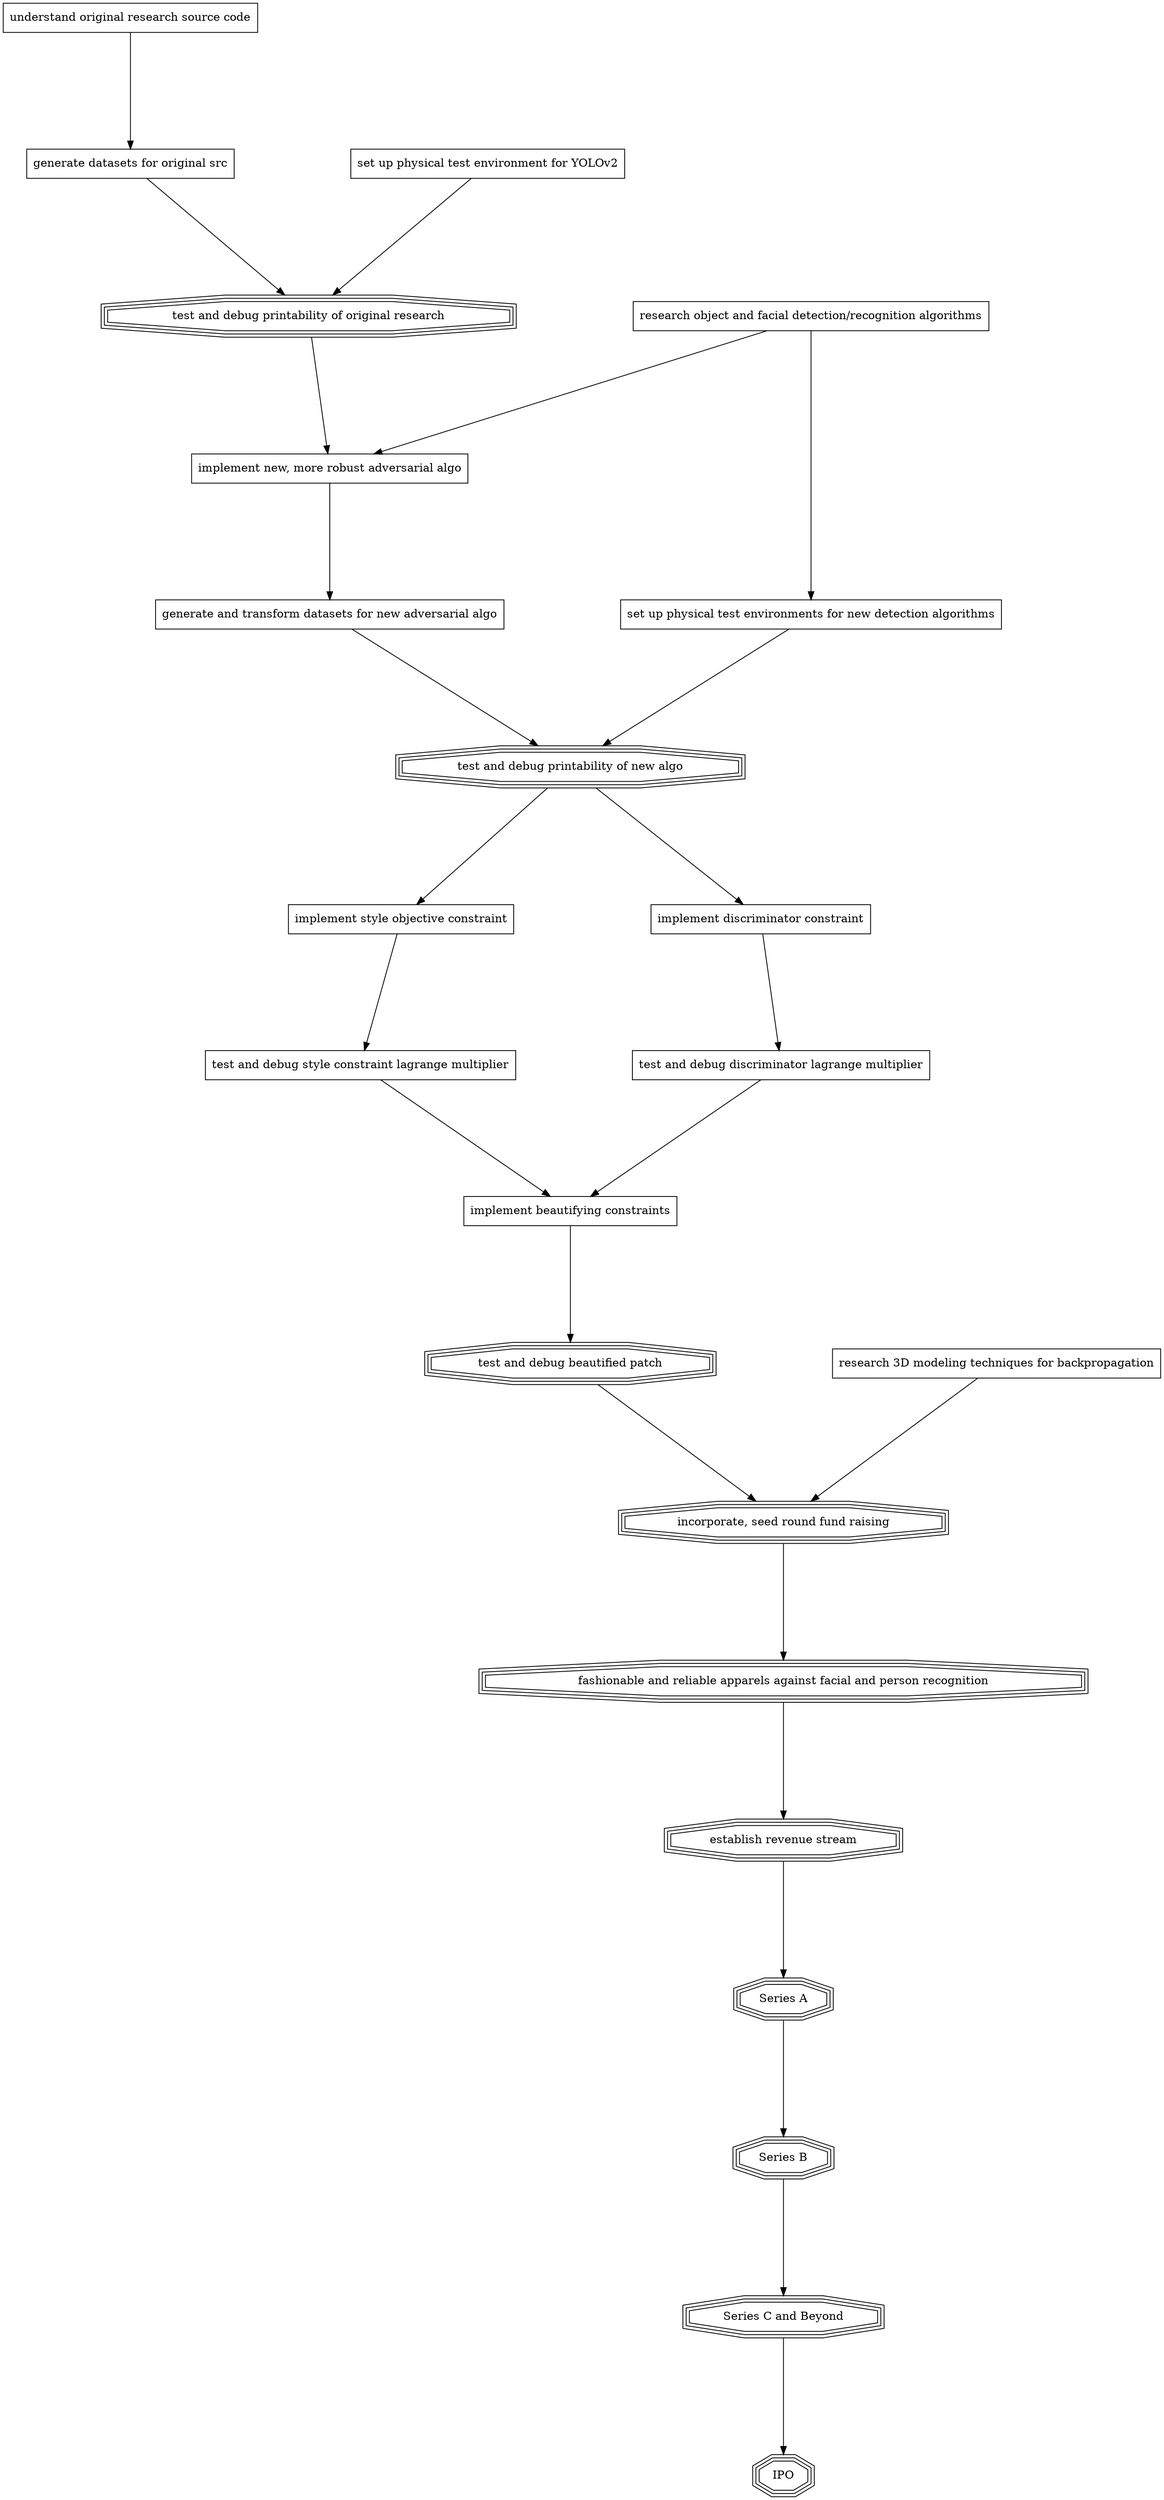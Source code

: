 digraph G {
    // graph settings
    ranksep=2.0
    nodesep=2.0
    overlap="false"
    node [color="black", shape="rectangle"]
    // vertice shape is rectangle for a typical task
    // vertice shape is tripleoctagon for an important milestone

    // definition of graph vertices (tasks)
    "0SRC" [label="understand original research source code"]
    "0DS" [label="generate datasets for original src"]
    "0ENV" [label="set up physical test environment for YOLOv2"]
    "0TD" [label="test and debug printability of original research", shape="tripleoctagon"]
    "1CV" [label="research object and facial detection/recognition algorithms"]
    "1ENV" [label="set up physical test environments for new detection algorithms"]
    "1SRC" [label="implement new, more robust adversarial algo"]
    "1DS" [label="generate and transform datasets for new adversarial algo"]
    "1TD" [label="test and debug printability of new algo", shape="tripleoctagon"]
    "1ST" [label="implement style objective constraint"]
    "1TST" [label="test and debug style constraint lagrange multiplier"]
    "1GAN" [label="implement discriminator constraint"]
    "1TGAN" [label="test and debug discriminator lagrange multiplier"]
    "1STGAN" [label="implement beautifying constraints"]
    "1TD+" [label="test and debug beautified patch", shape="tripleoctagon"]
    "2CV" [label="research 3D modeling techniques for backpropagation"]
    "+0" [label="incorporate, seed round fund raising", shape="tripleoctagon"]
    "+1" [label="fashionable and reliable apparels against facial and person recognition", shape="tripleoctagon"]
    "+2" [label="establish revenue stream", shape="tripleoctagon"]
    "+3" [label="Series A", shape="tripleoctagon"]
    "+4" [label="Series B", shape="tripleoctagon"]
    "+5" [label="Series C and Beyond", shape="tripleoctagon"]
    "+6" [label="IPO", shape="tripleoctagon"]

    // edges specify dependencies between graphs
    // comment out if dependency has been fulfilled
    "0SRC" -> "0DS"
    "0DS" -> "0TD"
    "0ENV" -> "0TD"
    "0TD" -> "1SRC"
    "1CV" -> "1ENV"
    "1CV" -> "1SRC"
    "1SRC" -> "1DS"
    "1DS" -> "1TD"
    "1ENV" -> "1TD"
    "1TD" -> "1ST"
    "1TD" -> "1GAN"
    "1ST" -> "1TST"
    "1GAN" -> "1TGAN"
    "1TST" -> "1STGAN"
    "1TGAN" -> "1STGAN"
    "1STGAN" -> "1TD+"
    "1TD+" -> "+0"
    "2CV" -> "+0"
    "+0" -> "+1"
    "+1" -> "+2"
    "+2" -> "+3"
    "+3" -> "+4"
    "+4" -> "+5"
    "+5" -> "+6"
}

